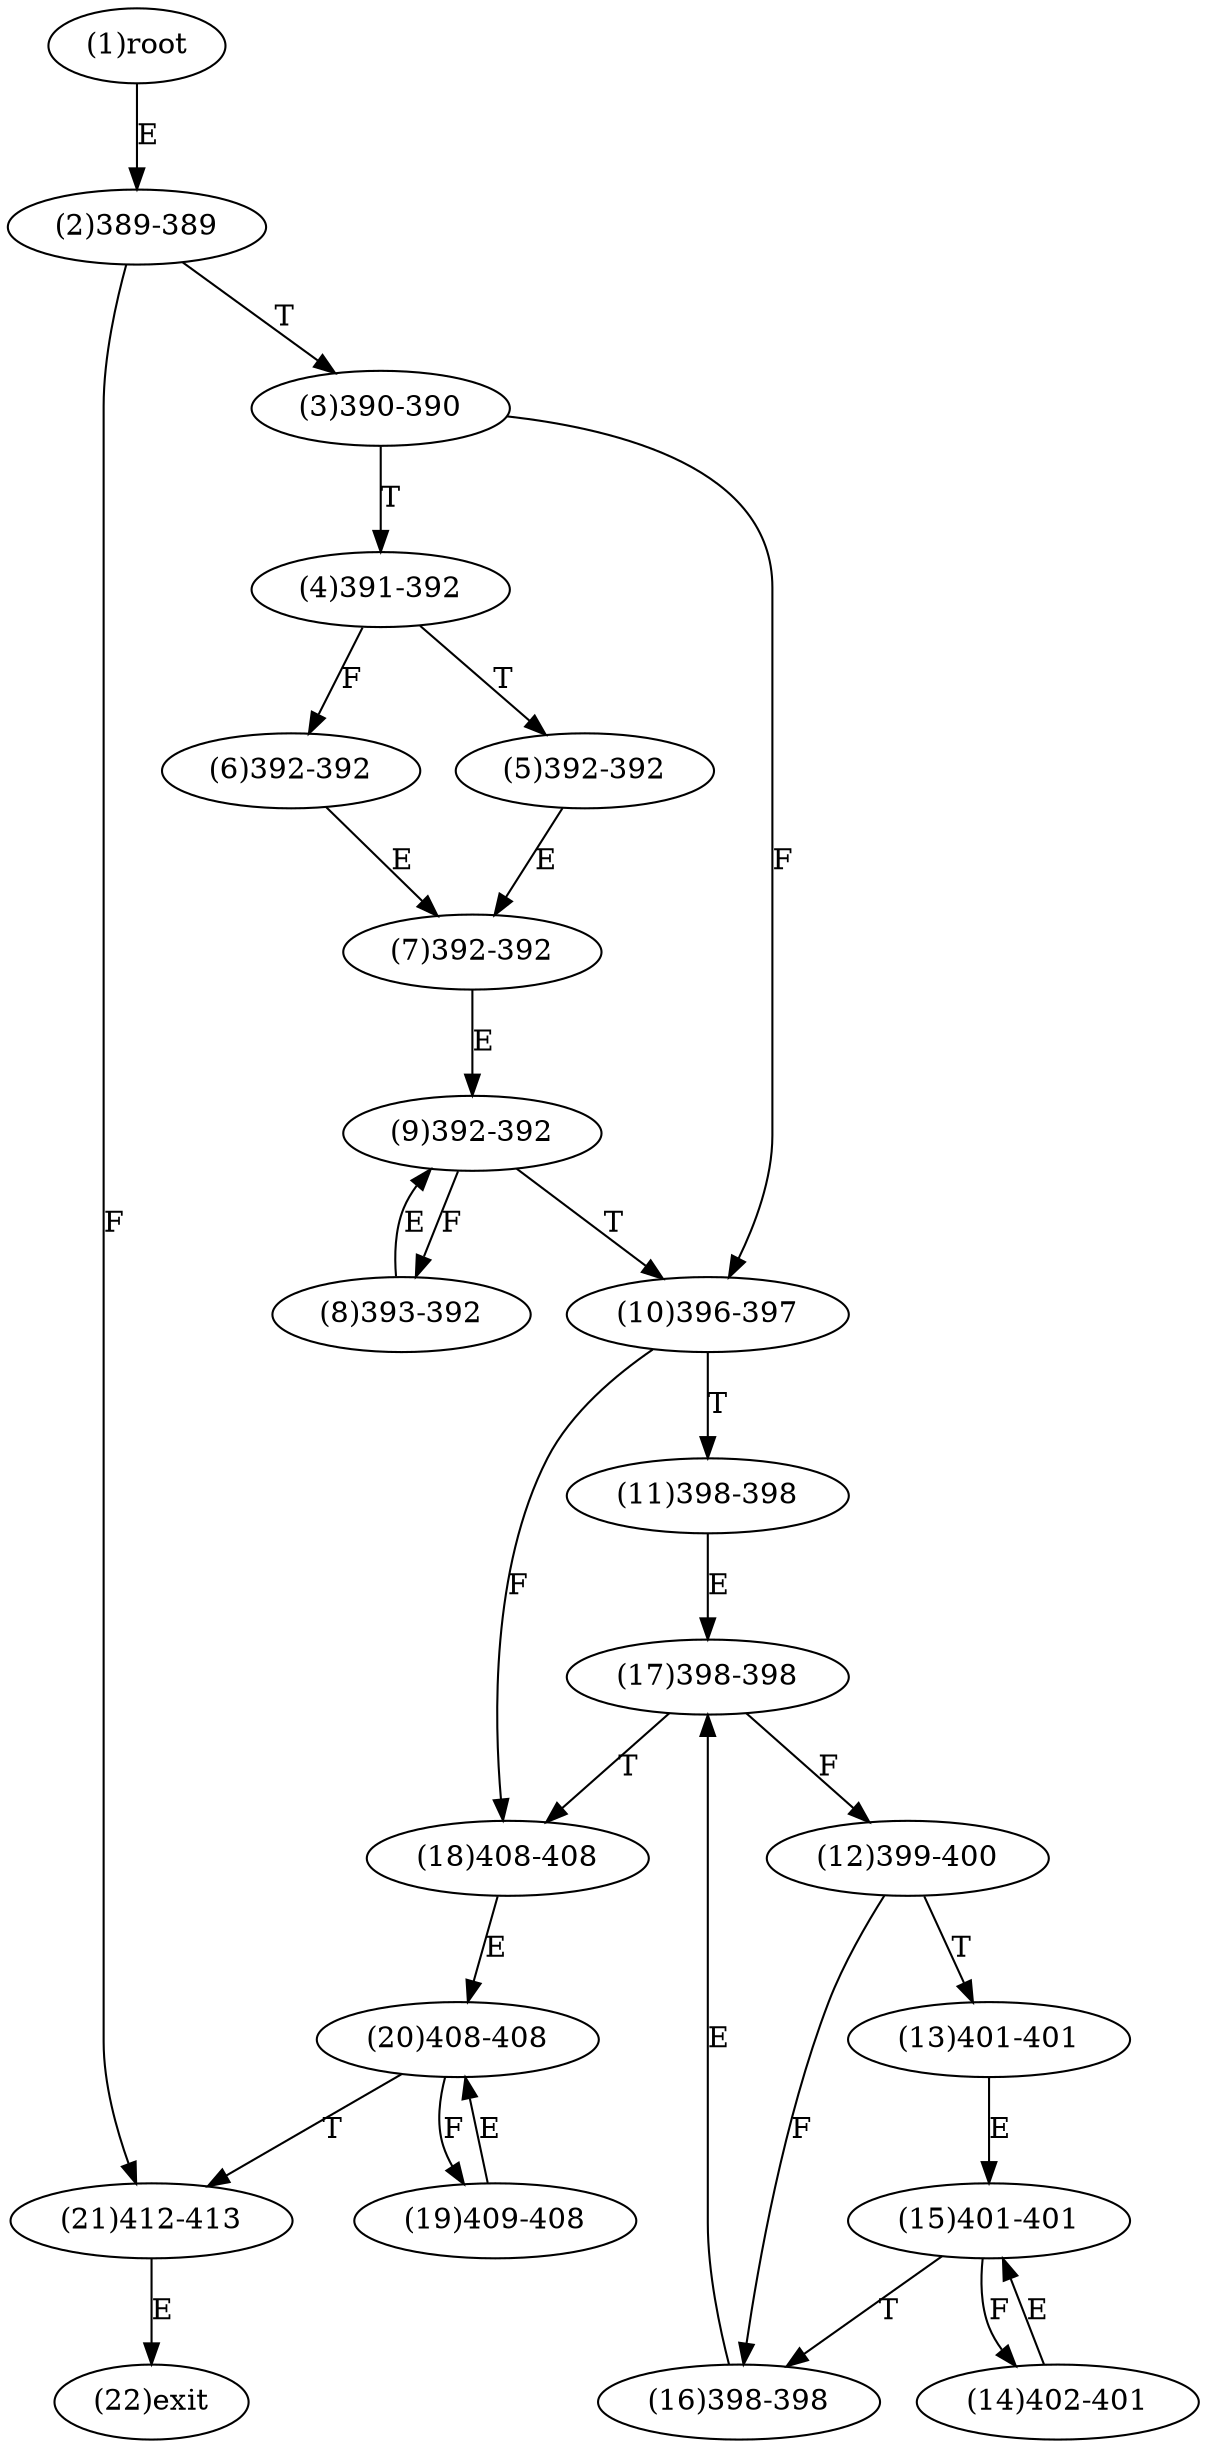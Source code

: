 digraph "" { 
1[ label="(1)root"];
2[ label="(2)389-389"];
3[ label="(3)390-390"];
4[ label="(4)391-392"];
5[ label="(5)392-392"];
6[ label="(6)392-392"];
7[ label="(7)392-392"];
8[ label="(8)393-392"];
9[ label="(9)392-392"];
10[ label="(10)396-397"];
11[ label="(11)398-398"];
12[ label="(12)399-400"];
13[ label="(13)401-401"];
14[ label="(14)402-401"];
15[ label="(15)401-401"];
17[ label="(17)398-398"];
16[ label="(16)398-398"];
19[ label="(19)409-408"];
18[ label="(18)408-408"];
21[ label="(21)412-413"];
20[ label="(20)408-408"];
22[ label="(22)exit"];
1->2[ label="E"];
2->21[ label="F"];
2->3[ label="T"];
3->10[ label="F"];
3->4[ label="T"];
4->6[ label="F"];
4->5[ label="T"];
5->7[ label="E"];
6->7[ label="E"];
7->9[ label="E"];
8->9[ label="E"];
9->8[ label="F"];
9->10[ label="T"];
10->18[ label="F"];
10->11[ label="T"];
11->17[ label="E"];
12->16[ label="F"];
12->13[ label="T"];
13->15[ label="E"];
14->15[ label="E"];
15->14[ label="F"];
15->16[ label="T"];
16->17[ label="E"];
17->12[ label="F"];
17->18[ label="T"];
18->20[ label="E"];
19->20[ label="E"];
20->19[ label="F"];
20->21[ label="T"];
21->22[ label="E"];
}